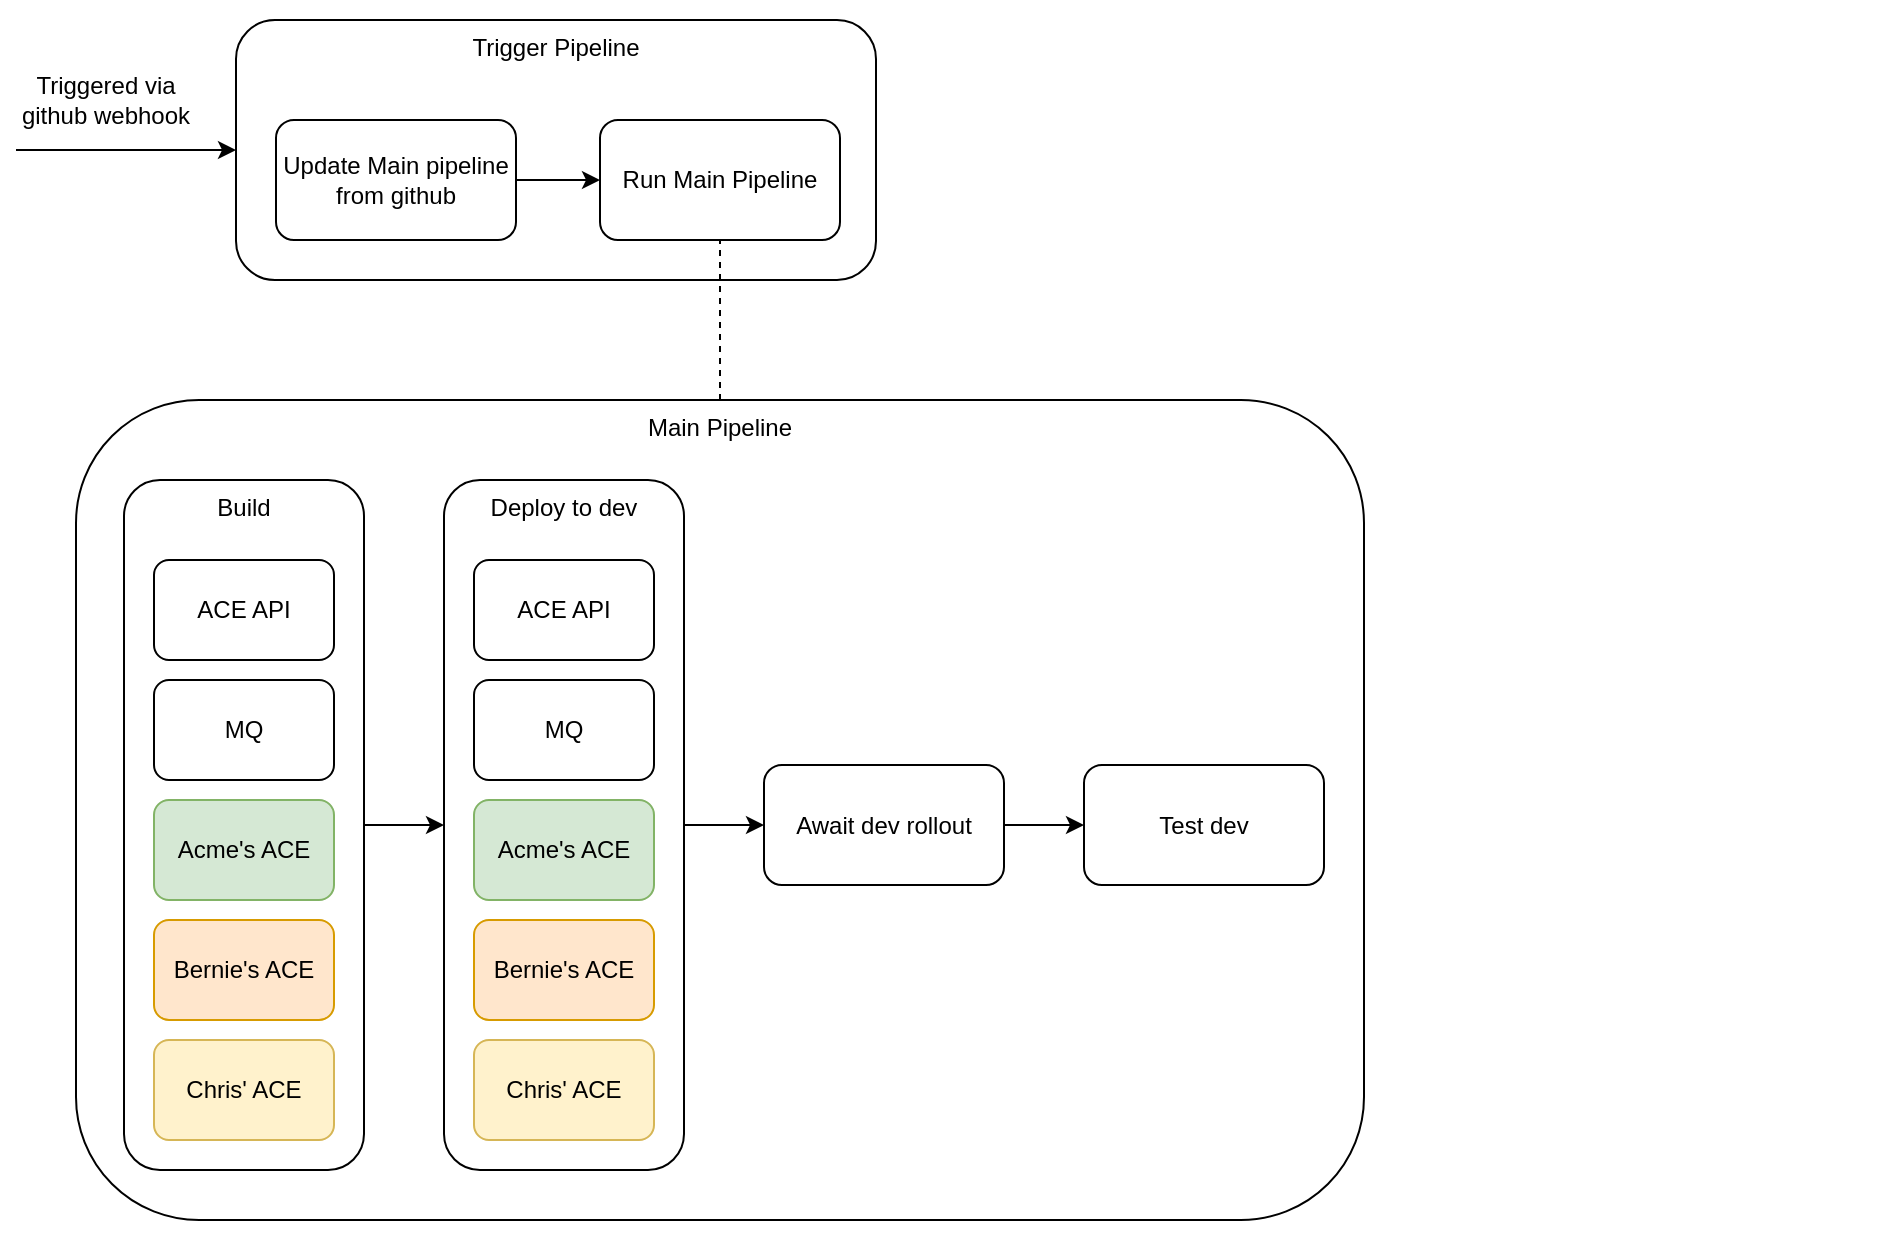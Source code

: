 <mxfile version="13.0.3" type="device"><diagram id="fbC2ZqEVtfIwZp8ysonA" name="Page-1"><mxGraphModel dx="1106" dy="780" grid="1" gridSize="10" guides="1" tooltips="1" connect="1" arrows="1" fold="1" page="1" pageScale="1" pageWidth="827" pageHeight="1169" math="0" shadow="0"><root><mxCell id="0"/><mxCell id="1" parent="0"/><mxCell id="wHhios66HtJcoZ04QwGQ-19" value="" style="group;verticalAlign=top;" parent="1" vertex="1" connectable="0"><mxGeometry x="164" y="110" width="880" height="400" as="geometry"/></mxCell><mxCell id="wHhios66HtJcoZ04QwGQ-25" value="Main Pipeline" style="rounded=1;whiteSpace=wrap;html=1;verticalAlign=top;" parent="wHhios66HtJcoZ04QwGQ-19" vertex="1"><mxGeometry x="-24" y="200" width="644" height="410" as="geometry"/></mxCell><mxCell id="wHhios66HtJcoZ04QwGQ-1" value="Build" style="rounded=1;whiteSpace=wrap;html=1;horizontal=1;verticalAlign=top;" parent="wHhios66HtJcoZ04QwGQ-19" vertex="1"><mxGeometry y="240" width="120" height="345" as="geometry"/></mxCell><mxCell id="wHhios66HtJcoZ04QwGQ-6" value="ACE API" style="rounded=1;whiteSpace=wrap;html=1;" parent="wHhios66HtJcoZ04QwGQ-19" vertex="1"><mxGeometry x="15" y="280" width="90" height="50" as="geometry"/></mxCell><mxCell id="wHhios66HtJcoZ04QwGQ-7" value="MQ" style="rounded=1;whiteSpace=wrap;html=1;" parent="wHhios66HtJcoZ04QwGQ-19" vertex="1"><mxGeometry x="15" y="340" width="90" height="50" as="geometry"/></mxCell><mxCell id="wHhios66HtJcoZ04QwGQ-10" value="Acme's ACE" style="rounded=1;whiteSpace=wrap;html=1;fillColor=#d5e8d4;strokeColor=#82b366;" parent="wHhios66HtJcoZ04QwGQ-19" vertex="1"><mxGeometry x="15" y="400" width="90" height="50" as="geometry"/></mxCell><mxCell id="wHhios66HtJcoZ04QwGQ-11" value="Bernie's ACE" style="rounded=1;whiteSpace=wrap;html=1;fillColor=#ffe6cc;strokeColor=#d79b00;" parent="wHhios66HtJcoZ04QwGQ-19" vertex="1"><mxGeometry x="15" y="460" width="90" height="50" as="geometry"/></mxCell><mxCell id="wHhios66HtJcoZ04QwGQ-12" value="Chris' ACE" style="rounded=1;whiteSpace=wrap;html=1;fillColor=#fff2cc;strokeColor=#d6b656;" parent="wHhios66HtJcoZ04QwGQ-19" vertex="1"><mxGeometry x="15" y="520" width="90" height="50" as="geometry"/></mxCell><mxCell id="wHhios66HtJcoZ04QwGQ-26" style="edgeStyle=orthogonalEdgeStyle;rounded=0;orthogonalLoop=1;jettySize=auto;html=1;exitX=0.5;exitY=1;exitDx=0;exitDy=0;" parent="wHhios66HtJcoZ04QwGQ-19" source="wHhios66HtJcoZ04QwGQ-25" target="wHhios66HtJcoZ04QwGQ-25" edge="1"><mxGeometry relative="1" as="geometry"/></mxCell><mxCell id="ueXKzMVDM4Kuj9kcV1IX-1" value="Trigger Pipeline" style="rounded=1;whiteSpace=wrap;html=1;verticalAlign=top;" vertex="1" parent="wHhios66HtJcoZ04QwGQ-19"><mxGeometry x="56" y="10" width="320" height="130" as="geometry"/></mxCell><mxCell id="ueXKzMVDM4Kuj9kcV1IX-2" value="Update Main pipeline from github" style="rounded=1;whiteSpace=wrap;html=1;" vertex="1" parent="wHhios66HtJcoZ04QwGQ-19"><mxGeometry x="76" y="60" width="120" height="60" as="geometry"/></mxCell><mxCell id="ueXKzMVDM4Kuj9kcV1IX-3" value="Run Main Pipeline" style="rounded=1;whiteSpace=wrap;html=1;" vertex="1" parent="wHhios66HtJcoZ04QwGQ-19"><mxGeometry x="238" y="60" width="120" height="60" as="geometry"/></mxCell><mxCell id="ueXKzMVDM4Kuj9kcV1IX-4" value="" style="endArrow=classic;html=1;" edge="1" parent="wHhios66HtJcoZ04QwGQ-19" source="ueXKzMVDM4Kuj9kcV1IX-2" target="ueXKzMVDM4Kuj9kcV1IX-3"><mxGeometry width="50" height="50" relative="1" as="geometry"><mxPoint x="130" y="482.5" as="sourcePoint"/><mxPoint x="170" y="482.5" as="targetPoint"/></mxGeometry></mxCell><mxCell id="ueXKzMVDM4Kuj9kcV1IX-5" value="" style="endArrow=none;dashed=1;html=1;" edge="1" parent="wHhios66HtJcoZ04QwGQ-19" source="wHhios66HtJcoZ04QwGQ-25" target="ueXKzMVDM4Kuj9kcV1IX-3"><mxGeometry width="50" height="50" relative="1" as="geometry"><mxPoint x="376" y="190" as="sourcePoint"/><mxPoint x="426" y="140" as="targetPoint"/></mxGeometry></mxCell><mxCell id="wHhios66HtJcoZ04QwGQ-3" value="Await dev rollout" style="rounded=1;whiteSpace=wrap;html=1;" parent="1" vertex="1"><mxGeometry x="484" y="492.5" width="120" height="60" as="geometry"/></mxCell><mxCell id="wHhios66HtJcoZ04QwGQ-4" value="Test dev" style="rounded=1;whiteSpace=wrap;html=1;" parent="1" vertex="1"><mxGeometry x="644" y="492.5" width="120" height="60" as="geometry"/></mxCell><mxCell id="wHhios66HtJcoZ04QwGQ-18" value="" style="group" parent="1" vertex="1" connectable="0"><mxGeometry x="324" y="350" width="120" height="345" as="geometry"/></mxCell><mxCell id="wHhios66HtJcoZ04QwGQ-2" value="Deploy to dev" style="rounded=1;whiteSpace=wrap;html=1;verticalAlign=top;" parent="wHhios66HtJcoZ04QwGQ-18" vertex="1"><mxGeometry width="120" height="345" as="geometry"/></mxCell><mxCell id="wHhios66HtJcoZ04QwGQ-13" value="ACE API" style="rounded=1;whiteSpace=wrap;html=1;" parent="wHhios66HtJcoZ04QwGQ-18" vertex="1"><mxGeometry x="15" y="40" width="90" height="50" as="geometry"/></mxCell><mxCell id="wHhios66HtJcoZ04QwGQ-14" value="MQ" style="rounded=1;whiteSpace=wrap;html=1;" parent="wHhios66HtJcoZ04QwGQ-18" vertex="1"><mxGeometry x="15" y="100" width="90" height="50" as="geometry"/></mxCell><mxCell id="wHhios66HtJcoZ04QwGQ-15" value="Acme's ACE" style="rounded=1;whiteSpace=wrap;html=1;fillColor=#d5e8d4;strokeColor=#82b366;" parent="wHhios66HtJcoZ04QwGQ-18" vertex="1"><mxGeometry x="15" y="160" width="90" height="50" as="geometry"/></mxCell><mxCell id="wHhios66HtJcoZ04QwGQ-16" value="Bernie's ACE" style="rounded=1;whiteSpace=wrap;html=1;fillColor=#ffe6cc;strokeColor=#d79b00;" parent="wHhios66HtJcoZ04QwGQ-18" vertex="1"><mxGeometry x="15" y="220" width="90" height="50" as="geometry"/></mxCell><mxCell id="wHhios66HtJcoZ04QwGQ-17" value="Chris' ACE" style="rounded=1;whiteSpace=wrap;html=1;fillColor=#fff2cc;strokeColor=#d6b656;" parent="wHhios66HtJcoZ04QwGQ-18" vertex="1"><mxGeometry x="15" y="280" width="90" height="50" as="geometry"/></mxCell><mxCell id="wHhios66HtJcoZ04QwGQ-20" value="" style="endArrow=classic;html=1;" parent="1" source="wHhios66HtJcoZ04QwGQ-1" target="wHhios66HtJcoZ04QwGQ-2" edge="1"><mxGeometry width="50" height="50" relative="1" as="geometry"><mxPoint x="514" y="575" as="sourcePoint"/><mxPoint x="524" y="575" as="targetPoint"/></mxGeometry></mxCell><mxCell id="wHhios66HtJcoZ04QwGQ-21" value="" style="endArrow=classic;html=1;" parent="1" source="wHhios66HtJcoZ04QwGQ-2" target="wHhios66HtJcoZ04QwGQ-3" edge="1"><mxGeometry width="50" height="50" relative="1" as="geometry"><mxPoint x="504" y="485" as="sourcePoint"/><mxPoint x="344" y="532.5" as="targetPoint"/></mxGeometry></mxCell><mxCell id="wHhios66HtJcoZ04QwGQ-23" value="" style="endArrow=classic;html=1;" parent="1" source="wHhios66HtJcoZ04QwGQ-3" target="wHhios66HtJcoZ04QwGQ-4" edge="1"><mxGeometry width="50" height="50" relative="1" as="geometry"><mxPoint x="664" y="695" as="sourcePoint"/><mxPoint x="504" y="532.5" as="targetPoint"/></mxGeometry></mxCell><mxCell id="wHhios66HtJcoZ04QwGQ-24" value="" style="endArrow=classic;html=1;" parent="1" target="ueXKzMVDM4Kuj9kcV1IX-1" edge="1"><mxGeometry width="50" height="50" relative="1" as="geometry"><mxPoint x="110" y="185" as="sourcePoint"/><mxPoint x="110" y="290" as="targetPoint"/></mxGeometry></mxCell><mxCell id="wHhios66HtJcoZ04QwGQ-27" value="Triggered via github webhook" style="text;html=1;strokeColor=none;fillColor=none;align=center;verticalAlign=middle;whiteSpace=wrap;rounded=0;" parent="1" vertex="1"><mxGeometry x="110" y="150" width="90" height="20" as="geometry"/></mxCell></root></mxGraphModel></diagram></mxfile>